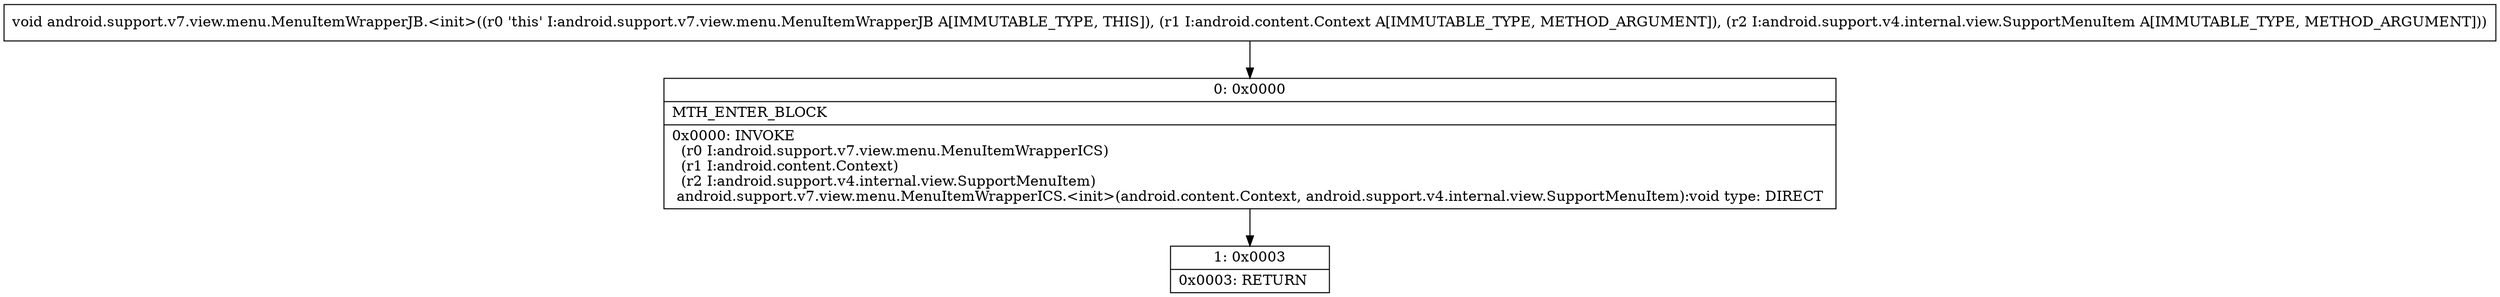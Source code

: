 digraph "CFG forandroid.support.v7.view.menu.MenuItemWrapperJB.\<init\>(Landroid\/content\/Context;Landroid\/support\/v4\/internal\/view\/SupportMenuItem;)V" {
Node_0 [shape=record,label="{0\:\ 0x0000|MTH_ENTER_BLOCK\l|0x0000: INVOKE  \l  (r0 I:android.support.v7.view.menu.MenuItemWrapperICS)\l  (r1 I:android.content.Context)\l  (r2 I:android.support.v4.internal.view.SupportMenuItem)\l android.support.v7.view.menu.MenuItemWrapperICS.\<init\>(android.content.Context, android.support.v4.internal.view.SupportMenuItem):void type: DIRECT \l}"];
Node_1 [shape=record,label="{1\:\ 0x0003|0x0003: RETURN   \l}"];
MethodNode[shape=record,label="{void android.support.v7.view.menu.MenuItemWrapperJB.\<init\>((r0 'this' I:android.support.v7.view.menu.MenuItemWrapperJB A[IMMUTABLE_TYPE, THIS]), (r1 I:android.content.Context A[IMMUTABLE_TYPE, METHOD_ARGUMENT]), (r2 I:android.support.v4.internal.view.SupportMenuItem A[IMMUTABLE_TYPE, METHOD_ARGUMENT])) }"];
MethodNode -> Node_0;
Node_0 -> Node_1;
}

